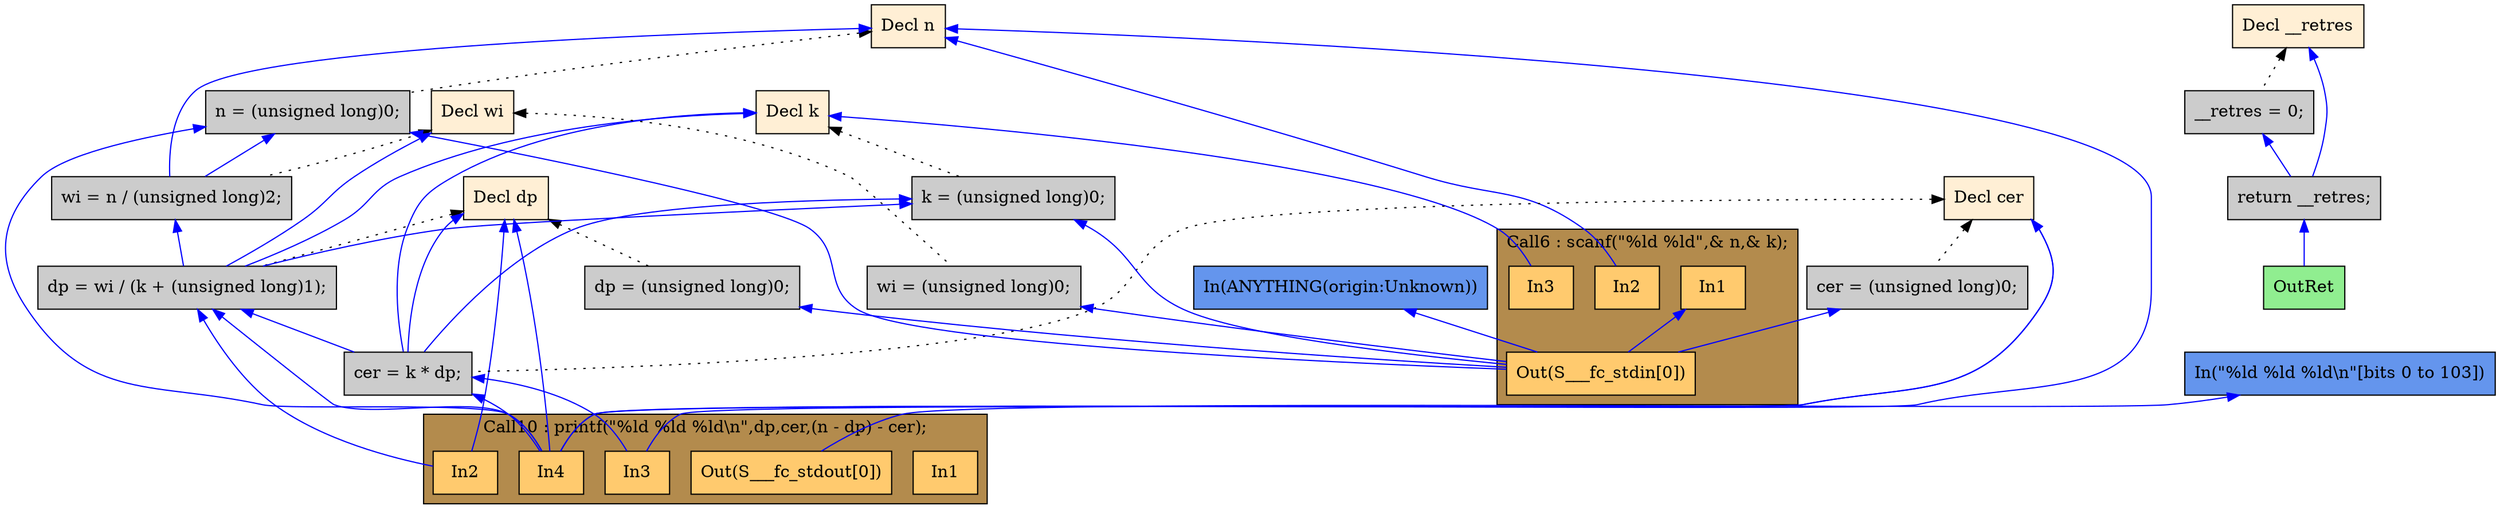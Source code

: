 digraph G {
  rankdir=TB;
  node [style="filled", ];
  2 [label="Decl n", fillcolor="#FFEFD5", shape=box, ];
  3 [label="Decl k", fillcolor="#FFEFD5", shape=box, ];
  4 [label="Decl dp", fillcolor="#FFEFD5", shape=box, ];
  5 [label="Decl cer", fillcolor="#FFEFD5", shape=box, ];
  6 [label="Decl wi", fillcolor="#FFEFD5", shape=box, ];
  7 [label="Decl __retres", fillcolor="#FFEFD5", shape=box, ];
  8 [label="n = (unsigned long)0;", fillcolor="#CCCCCC", shape=box, ];
  9 [label="k = (unsigned long)0;", fillcolor="#CCCCCC", shape=box, ];
  10 [label="dp = (unsigned long)0;", fillcolor="#CCCCCC", shape=box, ];
  11 [label="cer = (unsigned long)0;", fillcolor="#CCCCCC", shape=box, ];
  12 [label="wi = (unsigned long)0;", fillcolor="#CCCCCC", shape=box, ];
  14 [label="In1", fillcolor="#FFCA6E", shape=box, ];
  15 [label="In2", fillcolor="#FFCA6E", shape=box, ];
  16 [label="In3", fillcolor="#FFCA6E", shape=box, ];
  17 [label="Out(S___fc_stdin[0])", fillcolor="#FFCA6E", shape=box, ];
  18 [label="wi = n / (unsigned long)2;", fillcolor="#CCCCCC", shape=box, ];
  19 [label="dp = wi / (k + (unsigned long)1);", fillcolor="#CCCCCC",
      shape=box, ];
  20 [label="cer = k * dp;", fillcolor="#CCCCCC", shape=box, ];
  22 [label="In1", fillcolor="#FFCA6E", shape=box, ];
  23 [label="In2", fillcolor="#FFCA6E", shape=box, ];
  24 [label="In3", fillcolor="#FFCA6E", shape=box, ];
  25 [label="In4", fillcolor="#FFCA6E", shape=box, ];
  26 [label="Out(S___fc_stdout[0])", fillcolor="#FFCA6E", shape=box, ];
  27 [label="__retres = 0;", fillcolor="#CCCCCC", shape=box, ];
  28 [label="return __retres;", fillcolor="#CCCCCC", shape=box, ];
  29 [label="OutRet", fillcolor="#90EE90", shape=box, ];
  30 [label="In(\"%ld %ld %ld\\n\"[bits 0 to 103])", fillcolor="#6495ED",
      shape=box, ];
  31 [label="In(ANYTHING(origin:Unknown))", fillcolor="#6495ED", shape=box, ];
  
  subgraph cluster_Call10 { label="Call10 : printf(\"%ld %ld %ld\\n\",dp,cer,(n - dp) - cer);";
                            fillcolor="#B38B4D"; style="filled"; 26;25;24;23;22;
     };
  subgraph cluster_Call6 { label="Call6 : scanf(\"%ld %ld\",& n,& k);";
                           fillcolor="#B38B4D"; style="filled"; 17;16;15;14;
     };
  
  edge [dir=back, ];
  2 -> 8 [color="#000000", style="dotted", ];
  3 -> 9 [color="#000000", style="dotted", ];
  4 -> 10 [color="#000000", style="dotted", ];
  5 -> 11 [color="#000000", style="dotted", ];
  6 -> 12 [color="#000000", style="dotted", ];
  2 -> 15 [color="#0000FF", ];
  3 -> 16 [color="#0000FF", ];
  8 -> 17 [color="#0000FF", ];
  9 -> 17 [color="#0000FF", ];
  10 -> 17 [color="#0000FF", ];
  11 -> 17 [color="#0000FF", ];
  12 -> 17 [color="#0000FF", ];
  14 -> 17 [color="#0000FF", ];
  31 -> 17 [color="#0000FF", ];
  2 -> 18 [color="#0000FF", ];
  6 -> 18 [color="#000000", style="dotted", ];
  8 -> 18 [color="#0000FF", ];
  3 -> 19 [color="#0000FF", ];
  4 -> 19 [color="#000000", style="dotted", ];
  6 -> 19 [color="#0000FF", ];
  9 -> 19 [color="#0000FF", ];
  18 -> 19 [color="#0000FF", ];
  3 -> 20 [color="#0000FF", ];
  4 -> 20 [color="#0000FF", ];
  5 -> 20 [color="#000000", style="dotted", ];
  9 -> 20 [color="#0000FF", ];
  19 -> 20 [color="#0000FF", ];
  4 -> 23 [color="#0000FF", ];
  19 -> 23 [color="#0000FF", ];
  5 -> 24 [color="#0000FF", ];
  20 -> 24 [color="#0000FF", ];
  2 -> 25 [color="#0000FF", ];
  4 -> 25 [color="#0000FF", ];
  5 -> 25 [color="#0000FF", ];
  8 -> 25 [color="#0000FF", ];
  19 -> 25 [color="#0000FF", ];
  20 -> 25 [color="#0000FF", ];
  30 -> 26 [color="#0000FF", ];
  7 -> 27 [color="#000000", style="dotted", ];
  7 -> 28 [color="#0000FF", ];
  27 -> 28 [color="#0000FF", ];
  28 -> 29 [color="#0000FF", ];
  
  }